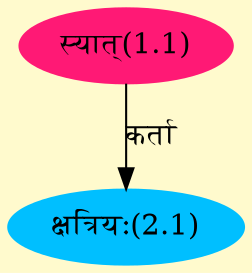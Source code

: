 digraph G{
rankdir=BT;
 compound=true;
 bgcolor="lemonchiffon1";
Node1_1 [style=filled, color="#FF1975" label = "स्यात्(1.1)"]
Node2_1 [style=filled, color="#00BFFF" label = "क्षत्रियः(2.1)"]
/* Start of Relations section */

Node2_1 -> Node1_1 [  label="कर्ता"  dir="back" ]
}
